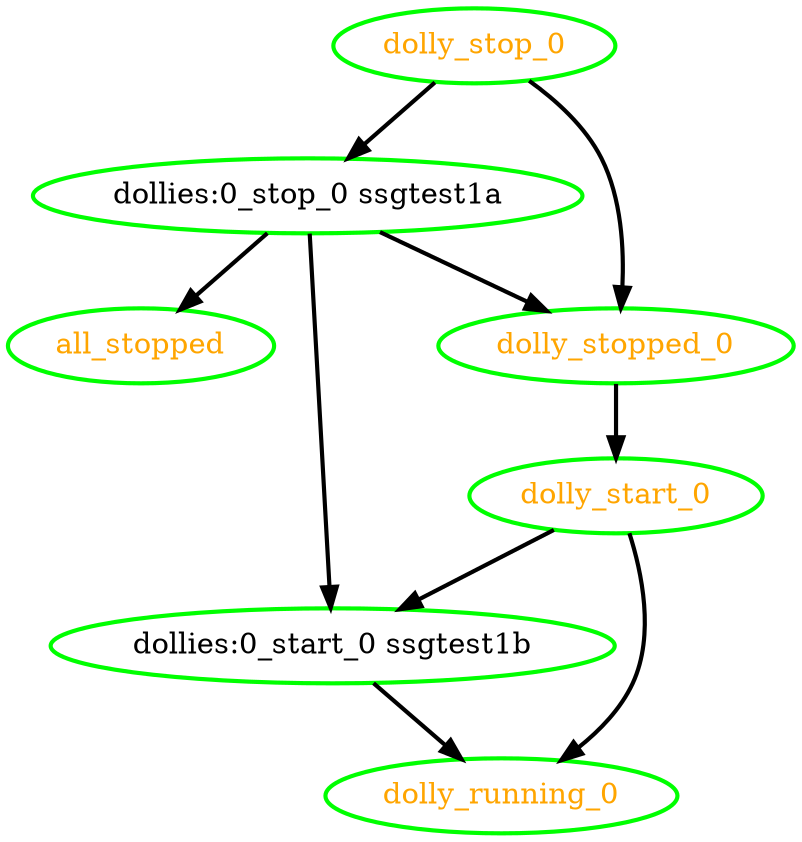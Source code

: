  digraph "g" {
"all_stopped" [ style=bold color="green" fontcolor="orange"  ]
"dollies:0_start_0 ssgtest1b" -> "dolly_running_0" [ style = bold]
"dollies:0_start_0 ssgtest1b" [ style=bold color="green" fontcolor="black" ]
"dollies:0_stop_0 ssgtest1a" -> "all_stopped" [ style = bold]
"dollies:0_stop_0 ssgtest1a" -> "dollies:0_start_0 ssgtest1b" [ style = bold]
"dollies:0_stop_0 ssgtest1a" -> "dolly_stopped_0" [ style = bold]
"dollies:0_stop_0 ssgtest1a" [ style=bold color="green" fontcolor="black" ]
"dolly_running_0" [ style=bold color="green" fontcolor="orange" ]
"dolly_start_0" -> "dollies:0_start_0 ssgtest1b" [ style = bold]
"dolly_start_0" -> "dolly_running_0" [ style = bold]
"dolly_start_0" [ style=bold color="green" fontcolor="orange" ]
"dolly_stop_0" -> "dollies:0_stop_0 ssgtest1a" [ style = bold]
"dolly_stop_0" -> "dolly_stopped_0" [ style = bold]
"dolly_stop_0" [ style=bold color="green" fontcolor="orange" ]
"dolly_stopped_0" -> "dolly_start_0" [ style = bold]
"dolly_stopped_0" [ style=bold color="green" fontcolor="orange" ]
}
